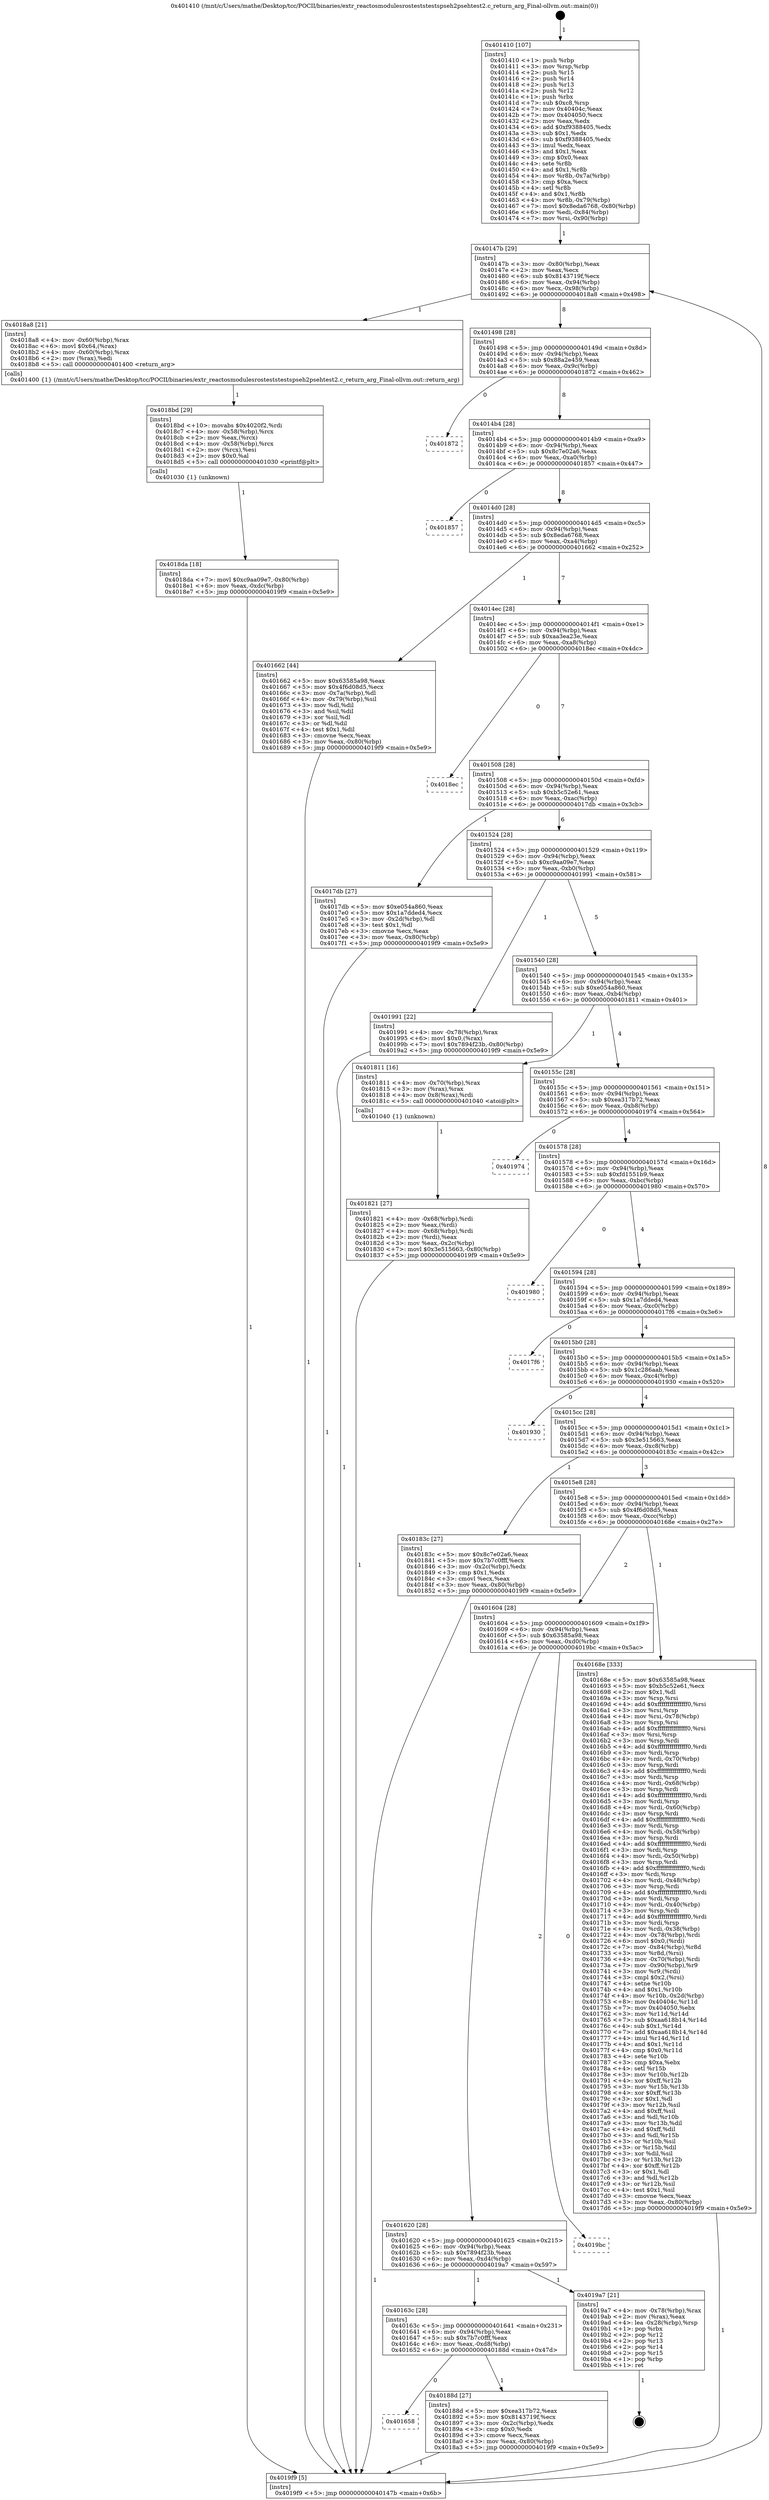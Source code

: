digraph "0x401410" {
  label = "0x401410 (/mnt/c/Users/mathe/Desktop/tcc/POCII/binaries/extr_reactosmodulesrosteststestspseh2psehtest2.c_return_arg_Final-ollvm.out::main(0))"
  labelloc = "t"
  node[shape=record]

  Entry [label="",width=0.3,height=0.3,shape=circle,fillcolor=black,style=filled]
  "0x40147b" [label="{
     0x40147b [29]\l
     | [instrs]\l
     &nbsp;&nbsp;0x40147b \<+3\>: mov -0x80(%rbp),%eax\l
     &nbsp;&nbsp;0x40147e \<+2\>: mov %eax,%ecx\l
     &nbsp;&nbsp;0x401480 \<+6\>: sub $0x8143719f,%ecx\l
     &nbsp;&nbsp;0x401486 \<+6\>: mov %eax,-0x94(%rbp)\l
     &nbsp;&nbsp;0x40148c \<+6\>: mov %ecx,-0x98(%rbp)\l
     &nbsp;&nbsp;0x401492 \<+6\>: je 00000000004018a8 \<main+0x498\>\l
  }"]
  "0x4018a8" [label="{
     0x4018a8 [21]\l
     | [instrs]\l
     &nbsp;&nbsp;0x4018a8 \<+4\>: mov -0x60(%rbp),%rax\l
     &nbsp;&nbsp;0x4018ac \<+6\>: movl $0x64,(%rax)\l
     &nbsp;&nbsp;0x4018b2 \<+4\>: mov -0x60(%rbp),%rax\l
     &nbsp;&nbsp;0x4018b6 \<+2\>: mov (%rax),%edi\l
     &nbsp;&nbsp;0x4018b8 \<+5\>: call 0000000000401400 \<return_arg\>\l
     | [calls]\l
     &nbsp;&nbsp;0x401400 \{1\} (/mnt/c/Users/mathe/Desktop/tcc/POCII/binaries/extr_reactosmodulesrosteststestspseh2psehtest2.c_return_arg_Final-ollvm.out::return_arg)\l
  }"]
  "0x401498" [label="{
     0x401498 [28]\l
     | [instrs]\l
     &nbsp;&nbsp;0x401498 \<+5\>: jmp 000000000040149d \<main+0x8d\>\l
     &nbsp;&nbsp;0x40149d \<+6\>: mov -0x94(%rbp),%eax\l
     &nbsp;&nbsp;0x4014a3 \<+5\>: sub $0x88a2e459,%eax\l
     &nbsp;&nbsp;0x4014a8 \<+6\>: mov %eax,-0x9c(%rbp)\l
     &nbsp;&nbsp;0x4014ae \<+6\>: je 0000000000401872 \<main+0x462\>\l
  }"]
  Exit [label="",width=0.3,height=0.3,shape=circle,fillcolor=black,style=filled,peripheries=2]
  "0x401872" [label="{
     0x401872\l
  }", style=dashed]
  "0x4014b4" [label="{
     0x4014b4 [28]\l
     | [instrs]\l
     &nbsp;&nbsp;0x4014b4 \<+5\>: jmp 00000000004014b9 \<main+0xa9\>\l
     &nbsp;&nbsp;0x4014b9 \<+6\>: mov -0x94(%rbp),%eax\l
     &nbsp;&nbsp;0x4014bf \<+5\>: sub $0x8c7e02a6,%eax\l
     &nbsp;&nbsp;0x4014c4 \<+6\>: mov %eax,-0xa0(%rbp)\l
     &nbsp;&nbsp;0x4014ca \<+6\>: je 0000000000401857 \<main+0x447\>\l
  }"]
  "0x4018da" [label="{
     0x4018da [18]\l
     | [instrs]\l
     &nbsp;&nbsp;0x4018da \<+7\>: movl $0xc9aa09e7,-0x80(%rbp)\l
     &nbsp;&nbsp;0x4018e1 \<+6\>: mov %eax,-0xdc(%rbp)\l
     &nbsp;&nbsp;0x4018e7 \<+5\>: jmp 00000000004019f9 \<main+0x5e9\>\l
  }"]
  "0x401857" [label="{
     0x401857\l
  }", style=dashed]
  "0x4014d0" [label="{
     0x4014d0 [28]\l
     | [instrs]\l
     &nbsp;&nbsp;0x4014d0 \<+5\>: jmp 00000000004014d5 \<main+0xc5\>\l
     &nbsp;&nbsp;0x4014d5 \<+6\>: mov -0x94(%rbp),%eax\l
     &nbsp;&nbsp;0x4014db \<+5\>: sub $0x8eda6768,%eax\l
     &nbsp;&nbsp;0x4014e0 \<+6\>: mov %eax,-0xa4(%rbp)\l
     &nbsp;&nbsp;0x4014e6 \<+6\>: je 0000000000401662 \<main+0x252\>\l
  }"]
  "0x4018bd" [label="{
     0x4018bd [29]\l
     | [instrs]\l
     &nbsp;&nbsp;0x4018bd \<+10\>: movabs $0x4020f2,%rdi\l
     &nbsp;&nbsp;0x4018c7 \<+4\>: mov -0x58(%rbp),%rcx\l
     &nbsp;&nbsp;0x4018cb \<+2\>: mov %eax,(%rcx)\l
     &nbsp;&nbsp;0x4018cd \<+4\>: mov -0x58(%rbp),%rcx\l
     &nbsp;&nbsp;0x4018d1 \<+2\>: mov (%rcx),%esi\l
     &nbsp;&nbsp;0x4018d3 \<+2\>: mov $0x0,%al\l
     &nbsp;&nbsp;0x4018d5 \<+5\>: call 0000000000401030 \<printf@plt\>\l
     | [calls]\l
     &nbsp;&nbsp;0x401030 \{1\} (unknown)\l
  }"]
  "0x401662" [label="{
     0x401662 [44]\l
     | [instrs]\l
     &nbsp;&nbsp;0x401662 \<+5\>: mov $0x63585a98,%eax\l
     &nbsp;&nbsp;0x401667 \<+5\>: mov $0x4f6d08d5,%ecx\l
     &nbsp;&nbsp;0x40166c \<+3\>: mov -0x7a(%rbp),%dl\l
     &nbsp;&nbsp;0x40166f \<+4\>: mov -0x79(%rbp),%sil\l
     &nbsp;&nbsp;0x401673 \<+3\>: mov %dl,%dil\l
     &nbsp;&nbsp;0x401676 \<+3\>: and %sil,%dil\l
     &nbsp;&nbsp;0x401679 \<+3\>: xor %sil,%dl\l
     &nbsp;&nbsp;0x40167c \<+3\>: or %dl,%dil\l
     &nbsp;&nbsp;0x40167f \<+4\>: test $0x1,%dil\l
     &nbsp;&nbsp;0x401683 \<+3\>: cmovne %ecx,%eax\l
     &nbsp;&nbsp;0x401686 \<+3\>: mov %eax,-0x80(%rbp)\l
     &nbsp;&nbsp;0x401689 \<+5\>: jmp 00000000004019f9 \<main+0x5e9\>\l
  }"]
  "0x4014ec" [label="{
     0x4014ec [28]\l
     | [instrs]\l
     &nbsp;&nbsp;0x4014ec \<+5\>: jmp 00000000004014f1 \<main+0xe1\>\l
     &nbsp;&nbsp;0x4014f1 \<+6\>: mov -0x94(%rbp),%eax\l
     &nbsp;&nbsp;0x4014f7 \<+5\>: sub $0xaa3ea23e,%eax\l
     &nbsp;&nbsp;0x4014fc \<+6\>: mov %eax,-0xa8(%rbp)\l
     &nbsp;&nbsp;0x401502 \<+6\>: je 00000000004018ec \<main+0x4dc\>\l
  }"]
  "0x4019f9" [label="{
     0x4019f9 [5]\l
     | [instrs]\l
     &nbsp;&nbsp;0x4019f9 \<+5\>: jmp 000000000040147b \<main+0x6b\>\l
  }"]
  "0x401410" [label="{
     0x401410 [107]\l
     | [instrs]\l
     &nbsp;&nbsp;0x401410 \<+1\>: push %rbp\l
     &nbsp;&nbsp;0x401411 \<+3\>: mov %rsp,%rbp\l
     &nbsp;&nbsp;0x401414 \<+2\>: push %r15\l
     &nbsp;&nbsp;0x401416 \<+2\>: push %r14\l
     &nbsp;&nbsp;0x401418 \<+2\>: push %r13\l
     &nbsp;&nbsp;0x40141a \<+2\>: push %r12\l
     &nbsp;&nbsp;0x40141c \<+1\>: push %rbx\l
     &nbsp;&nbsp;0x40141d \<+7\>: sub $0xc8,%rsp\l
     &nbsp;&nbsp;0x401424 \<+7\>: mov 0x40404c,%eax\l
     &nbsp;&nbsp;0x40142b \<+7\>: mov 0x404050,%ecx\l
     &nbsp;&nbsp;0x401432 \<+2\>: mov %eax,%edx\l
     &nbsp;&nbsp;0x401434 \<+6\>: add $0xf9388405,%edx\l
     &nbsp;&nbsp;0x40143a \<+3\>: sub $0x1,%edx\l
     &nbsp;&nbsp;0x40143d \<+6\>: sub $0xf9388405,%edx\l
     &nbsp;&nbsp;0x401443 \<+3\>: imul %edx,%eax\l
     &nbsp;&nbsp;0x401446 \<+3\>: and $0x1,%eax\l
     &nbsp;&nbsp;0x401449 \<+3\>: cmp $0x0,%eax\l
     &nbsp;&nbsp;0x40144c \<+4\>: sete %r8b\l
     &nbsp;&nbsp;0x401450 \<+4\>: and $0x1,%r8b\l
     &nbsp;&nbsp;0x401454 \<+4\>: mov %r8b,-0x7a(%rbp)\l
     &nbsp;&nbsp;0x401458 \<+3\>: cmp $0xa,%ecx\l
     &nbsp;&nbsp;0x40145b \<+4\>: setl %r8b\l
     &nbsp;&nbsp;0x40145f \<+4\>: and $0x1,%r8b\l
     &nbsp;&nbsp;0x401463 \<+4\>: mov %r8b,-0x79(%rbp)\l
     &nbsp;&nbsp;0x401467 \<+7\>: movl $0x8eda6768,-0x80(%rbp)\l
     &nbsp;&nbsp;0x40146e \<+6\>: mov %edi,-0x84(%rbp)\l
     &nbsp;&nbsp;0x401474 \<+7\>: mov %rsi,-0x90(%rbp)\l
  }"]
  "0x401658" [label="{
     0x401658\l
  }", style=dashed]
  "0x4018ec" [label="{
     0x4018ec\l
  }", style=dashed]
  "0x401508" [label="{
     0x401508 [28]\l
     | [instrs]\l
     &nbsp;&nbsp;0x401508 \<+5\>: jmp 000000000040150d \<main+0xfd\>\l
     &nbsp;&nbsp;0x40150d \<+6\>: mov -0x94(%rbp),%eax\l
     &nbsp;&nbsp;0x401513 \<+5\>: sub $0xb5c52e61,%eax\l
     &nbsp;&nbsp;0x401518 \<+6\>: mov %eax,-0xac(%rbp)\l
     &nbsp;&nbsp;0x40151e \<+6\>: je 00000000004017db \<main+0x3cb\>\l
  }"]
  "0x40188d" [label="{
     0x40188d [27]\l
     | [instrs]\l
     &nbsp;&nbsp;0x40188d \<+5\>: mov $0xea317b72,%eax\l
     &nbsp;&nbsp;0x401892 \<+5\>: mov $0x8143719f,%ecx\l
     &nbsp;&nbsp;0x401897 \<+3\>: mov -0x2c(%rbp),%edx\l
     &nbsp;&nbsp;0x40189a \<+3\>: cmp $0x0,%edx\l
     &nbsp;&nbsp;0x40189d \<+3\>: cmove %ecx,%eax\l
     &nbsp;&nbsp;0x4018a0 \<+3\>: mov %eax,-0x80(%rbp)\l
     &nbsp;&nbsp;0x4018a3 \<+5\>: jmp 00000000004019f9 \<main+0x5e9\>\l
  }"]
  "0x4017db" [label="{
     0x4017db [27]\l
     | [instrs]\l
     &nbsp;&nbsp;0x4017db \<+5\>: mov $0xe054a860,%eax\l
     &nbsp;&nbsp;0x4017e0 \<+5\>: mov $0x1a7dded4,%ecx\l
     &nbsp;&nbsp;0x4017e5 \<+3\>: mov -0x2d(%rbp),%dl\l
     &nbsp;&nbsp;0x4017e8 \<+3\>: test $0x1,%dl\l
     &nbsp;&nbsp;0x4017eb \<+3\>: cmovne %ecx,%eax\l
     &nbsp;&nbsp;0x4017ee \<+3\>: mov %eax,-0x80(%rbp)\l
     &nbsp;&nbsp;0x4017f1 \<+5\>: jmp 00000000004019f9 \<main+0x5e9\>\l
  }"]
  "0x401524" [label="{
     0x401524 [28]\l
     | [instrs]\l
     &nbsp;&nbsp;0x401524 \<+5\>: jmp 0000000000401529 \<main+0x119\>\l
     &nbsp;&nbsp;0x401529 \<+6\>: mov -0x94(%rbp),%eax\l
     &nbsp;&nbsp;0x40152f \<+5\>: sub $0xc9aa09e7,%eax\l
     &nbsp;&nbsp;0x401534 \<+6\>: mov %eax,-0xb0(%rbp)\l
     &nbsp;&nbsp;0x40153a \<+6\>: je 0000000000401991 \<main+0x581\>\l
  }"]
  "0x40163c" [label="{
     0x40163c [28]\l
     | [instrs]\l
     &nbsp;&nbsp;0x40163c \<+5\>: jmp 0000000000401641 \<main+0x231\>\l
     &nbsp;&nbsp;0x401641 \<+6\>: mov -0x94(%rbp),%eax\l
     &nbsp;&nbsp;0x401647 \<+5\>: sub $0x7b7c0fff,%eax\l
     &nbsp;&nbsp;0x40164c \<+6\>: mov %eax,-0xd8(%rbp)\l
     &nbsp;&nbsp;0x401652 \<+6\>: je 000000000040188d \<main+0x47d\>\l
  }"]
  "0x401991" [label="{
     0x401991 [22]\l
     | [instrs]\l
     &nbsp;&nbsp;0x401991 \<+4\>: mov -0x78(%rbp),%rax\l
     &nbsp;&nbsp;0x401995 \<+6\>: movl $0x0,(%rax)\l
     &nbsp;&nbsp;0x40199b \<+7\>: movl $0x7894f23b,-0x80(%rbp)\l
     &nbsp;&nbsp;0x4019a2 \<+5\>: jmp 00000000004019f9 \<main+0x5e9\>\l
  }"]
  "0x401540" [label="{
     0x401540 [28]\l
     | [instrs]\l
     &nbsp;&nbsp;0x401540 \<+5\>: jmp 0000000000401545 \<main+0x135\>\l
     &nbsp;&nbsp;0x401545 \<+6\>: mov -0x94(%rbp),%eax\l
     &nbsp;&nbsp;0x40154b \<+5\>: sub $0xe054a860,%eax\l
     &nbsp;&nbsp;0x401550 \<+6\>: mov %eax,-0xb4(%rbp)\l
     &nbsp;&nbsp;0x401556 \<+6\>: je 0000000000401811 \<main+0x401\>\l
  }"]
  "0x4019a7" [label="{
     0x4019a7 [21]\l
     | [instrs]\l
     &nbsp;&nbsp;0x4019a7 \<+4\>: mov -0x78(%rbp),%rax\l
     &nbsp;&nbsp;0x4019ab \<+2\>: mov (%rax),%eax\l
     &nbsp;&nbsp;0x4019ad \<+4\>: lea -0x28(%rbp),%rsp\l
     &nbsp;&nbsp;0x4019b1 \<+1\>: pop %rbx\l
     &nbsp;&nbsp;0x4019b2 \<+2\>: pop %r12\l
     &nbsp;&nbsp;0x4019b4 \<+2\>: pop %r13\l
     &nbsp;&nbsp;0x4019b6 \<+2\>: pop %r14\l
     &nbsp;&nbsp;0x4019b8 \<+2\>: pop %r15\l
     &nbsp;&nbsp;0x4019ba \<+1\>: pop %rbp\l
     &nbsp;&nbsp;0x4019bb \<+1\>: ret\l
  }"]
  "0x401811" [label="{
     0x401811 [16]\l
     | [instrs]\l
     &nbsp;&nbsp;0x401811 \<+4\>: mov -0x70(%rbp),%rax\l
     &nbsp;&nbsp;0x401815 \<+3\>: mov (%rax),%rax\l
     &nbsp;&nbsp;0x401818 \<+4\>: mov 0x8(%rax),%rdi\l
     &nbsp;&nbsp;0x40181c \<+5\>: call 0000000000401040 \<atoi@plt\>\l
     | [calls]\l
     &nbsp;&nbsp;0x401040 \{1\} (unknown)\l
  }"]
  "0x40155c" [label="{
     0x40155c [28]\l
     | [instrs]\l
     &nbsp;&nbsp;0x40155c \<+5\>: jmp 0000000000401561 \<main+0x151\>\l
     &nbsp;&nbsp;0x401561 \<+6\>: mov -0x94(%rbp),%eax\l
     &nbsp;&nbsp;0x401567 \<+5\>: sub $0xea317b72,%eax\l
     &nbsp;&nbsp;0x40156c \<+6\>: mov %eax,-0xb8(%rbp)\l
     &nbsp;&nbsp;0x401572 \<+6\>: je 0000000000401974 \<main+0x564\>\l
  }"]
  "0x401620" [label="{
     0x401620 [28]\l
     | [instrs]\l
     &nbsp;&nbsp;0x401620 \<+5\>: jmp 0000000000401625 \<main+0x215\>\l
     &nbsp;&nbsp;0x401625 \<+6\>: mov -0x94(%rbp),%eax\l
     &nbsp;&nbsp;0x40162b \<+5\>: sub $0x7894f23b,%eax\l
     &nbsp;&nbsp;0x401630 \<+6\>: mov %eax,-0xd4(%rbp)\l
     &nbsp;&nbsp;0x401636 \<+6\>: je 00000000004019a7 \<main+0x597\>\l
  }"]
  "0x401974" [label="{
     0x401974\l
  }", style=dashed]
  "0x401578" [label="{
     0x401578 [28]\l
     | [instrs]\l
     &nbsp;&nbsp;0x401578 \<+5\>: jmp 000000000040157d \<main+0x16d\>\l
     &nbsp;&nbsp;0x40157d \<+6\>: mov -0x94(%rbp),%eax\l
     &nbsp;&nbsp;0x401583 \<+5\>: sub $0xfd1551b9,%eax\l
     &nbsp;&nbsp;0x401588 \<+6\>: mov %eax,-0xbc(%rbp)\l
     &nbsp;&nbsp;0x40158e \<+6\>: je 0000000000401980 \<main+0x570\>\l
  }"]
  "0x4019bc" [label="{
     0x4019bc\l
  }", style=dashed]
  "0x401980" [label="{
     0x401980\l
  }", style=dashed]
  "0x401594" [label="{
     0x401594 [28]\l
     | [instrs]\l
     &nbsp;&nbsp;0x401594 \<+5\>: jmp 0000000000401599 \<main+0x189\>\l
     &nbsp;&nbsp;0x401599 \<+6\>: mov -0x94(%rbp),%eax\l
     &nbsp;&nbsp;0x40159f \<+5\>: sub $0x1a7dded4,%eax\l
     &nbsp;&nbsp;0x4015a4 \<+6\>: mov %eax,-0xc0(%rbp)\l
     &nbsp;&nbsp;0x4015aa \<+6\>: je 00000000004017f6 \<main+0x3e6\>\l
  }"]
  "0x401821" [label="{
     0x401821 [27]\l
     | [instrs]\l
     &nbsp;&nbsp;0x401821 \<+4\>: mov -0x68(%rbp),%rdi\l
     &nbsp;&nbsp;0x401825 \<+2\>: mov %eax,(%rdi)\l
     &nbsp;&nbsp;0x401827 \<+4\>: mov -0x68(%rbp),%rdi\l
     &nbsp;&nbsp;0x40182b \<+2\>: mov (%rdi),%eax\l
     &nbsp;&nbsp;0x40182d \<+3\>: mov %eax,-0x2c(%rbp)\l
     &nbsp;&nbsp;0x401830 \<+7\>: movl $0x3e515663,-0x80(%rbp)\l
     &nbsp;&nbsp;0x401837 \<+5\>: jmp 00000000004019f9 \<main+0x5e9\>\l
  }"]
  "0x4017f6" [label="{
     0x4017f6\l
  }", style=dashed]
  "0x4015b0" [label="{
     0x4015b0 [28]\l
     | [instrs]\l
     &nbsp;&nbsp;0x4015b0 \<+5\>: jmp 00000000004015b5 \<main+0x1a5\>\l
     &nbsp;&nbsp;0x4015b5 \<+6\>: mov -0x94(%rbp),%eax\l
     &nbsp;&nbsp;0x4015bb \<+5\>: sub $0x1c286aab,%eax\l
     &nbsp;&nbsp;0x4015c0 \<+6\>: mov %eax,-0xc4(%rbp)\l
     &nbsp;&nbsp;0x4015c6 \<+6\>: je 0000000000401930 \<main+0x520\>\l
  }"]
  "0x401604" [label="{
     0x401604 [28]\l
     | [instrs]\l
     &nbsp;&nbsp;0x401604 \<+5\>: jmp 0000000000401609 \<main+0x1f9\>\l
     &nbsp;&nbsp;0x401609 \<+6\>: mov -0x94(%rbp),%eax\l
     &nbsp;&nbsp;0x40160f \<+5\>: sub $0x63585a98,%eax\l
     &nbsp;&nbsp;0x401614 \<+6\>: mov %eax,-0xd0(%rbp)\l
     &nbsp;&nbsp;0x40161a \<+6\>: je 00000000004019bc \<main+0x5ac\>\l
  }"]
  "0x401930" [label="{
     0x401930\l
  }", style=dashed]
  "0x4015cc" [label="{
     0x4015cc [28]\l
     | [instrs]\l
     &nbsp;&nbsp;0x4015cc \<+5\>: jmp 00000000004015d1 \<main+0x1c1\>\l
     &nbsp;&nbsp;0x4015d1 \<+6\>: mov -0x94(%rbp),%eax\l
     &nbsp;&nbsp;0x4015d7 \<+5\>: sub $0x3e515663,%eax\l
     &nbsp;&nbsp;0x4015dc \<+6\>: mov %eax,-0xc8(%rbp)\l
     &nbsp;&nbsp;0x4015e2 \<+6\>: je 000000000040183c \<main+0x42c\>\l
  }"]
  "0x40168e" [label="{
     0x40168e [333]\l
     | [instrs]\l
     &nbsp;&nbsp;0x40168e \<+5\>: mov $0x63585a98,%eax\l
     &nbsp;&nbsp;0x401693 \<+5\>: mov $0xb5c52e61,%ecx\l
     &nbsp;&nbsp;0x401698 \<+2\>: mov $0x1,%dl\l
     &nbsp;&nbsp;0x40169a \<+3\>: mov %rsp,%rsi\l
     &nbsp;&nbsp;0x40169d \<+4\>: add $0xfffffffffffffff0,%rsi\l
     &nbsp;&nbsp;0x4016a1 \<+3\>: mov %rsi,%rsp\l
     &nbsp;&nbsp;0x4016a4 \<+4\>: mov %rsi,-0x78(%rbp)\l
     &nbsp;&nbsp;0x4016a8 \<+3\>: mov %rsp,%rsi\l
     &nbsp;&nbsp;0x4016ab \<+4\>: add $0xfffffffffffffff0,%rsi\l
     &nbsp;&nbsp;0x4016af \<+3\>: mov %rsi,%rsp\l
     &nbsp;&nbsp;0x4016b2 \<+3\>: mov %rsp,%rdi\l
     &nbsp;&nbsp;0x4016b5 \<+4\>: add $0xfffffffffffffff0,%rdi\l
     &nbsp;&nbsp;0x4016b9 \<+3\>: mov %rdi,%rsp\l
     &nbsp;&nbsp;0x4016bc \<+4\>: mov %rdi,-0x70(%rbp)\l
     &nbsp;&nbsp;0x4016c0 \<+3\>: mov %rsp,%rdi\l
     &nbsp;&nbsp;0x4016c3 \<+4\>: add $0xfffffffffffffff0,%rdi\l
     &nbsp;&nbsp;0x4016c7 \<+3\>: mov %rdi,%rsp\l
     &nbsp;&nbsp;0x4016ca \<+4\>: mov %rdi,-0x68(%rbp)\l
     &nbsp;&nbsp;0x4016ce \<+3\>: mov %rsp,%rdi\l
     &nbsp;&nbsp;0x4016d1 \<+4\>: add $0xfffffffffffffff0,%rdi\l
     &nbsp;&nbsp;0x4016d5 \<+3\>: mov %rdi,%rsp\l
     &nbsp;&nbsp;0x4016d8 \<+4\>: mov %rdi,-0x60(%rbp)\l
     &nbsp;&nbsp;0x4016dc \<+3\>: mov %rsp,%rdi\l
     &nbsp;&nbsp;0x4016df \<+4\>: add $0xfffffffffffffff0,%rdi\l
     &nbsp;&nbsp;0x4016e3 \<+3\>: mov %rdi,%rsp\l
     &nbsp;&nbsp;0x4016e6 \<+4\>: mov %rdi,-0x58(%rbp)\l
     &nbsp;&nbsp;0x4016ea \<+3\>: mov %rsp,%rdi\l
     &nbsp;&nbsp;0x4016ed \<+4\>: add $0xfffffffffffffff0,%rdi\l
     &nbsp;&nbsp;0x4016f1 \<+3\>: mov %rdi,%rsp\l
     &nbsp;&nbsp;0x4016f4 \<+4\>: mov %rdi,-0x50(%rbp)\l
     &nbsp;&nbsp;0x4016f8 \<+3\>: mov %rsp,%rdi\l
     &nbsp;&nbsp;0x4016fb \<+4\>: add $0xfffffffffffffff0,%rdi\l
     &nbsp;&nbsp;0x4016ff \<+3\>: mov %rdi,%rsp\l
     &nbsp;&nbsp;0x401702 \<+4\>: mov %rdi,-0x48(%rbp)\l
     &nbsp;&nbsp;0x401706 \<+3\>: mov %rsp,%rdi\l
     &nbsp;&nbsp;0x401709 \<+4\>: add $0xfffffffffffffff0,%rdi\l
     &nbsp;&nbsp;0x40170d \<+3\>: mov %rdi,%rsp\l
     &nbsp;&nbsp;0x401710 \<+4\>: mov %rdi,-0x40(%rbp)\l
     &nbsp;&nbsp;0x401714 \<+3\>: mov %rsp,%rdi\l
     &nbsp;&nbsp;0x401717 \<+4\>: add $0xfffffffffffffff0,%rdi\l
     &nbsp;&nbsp;0x40171b \<+3\>: mov %rdi,%rsp\l
     &nbsp;&nbsp;0x40171e \<+4\>: mov %rdi,-0x38(%rbp)\l
     &nbsp;&nbsp;0x401722 \<+4\>: mov -0x78(%rbp),%rdi\l
     &nbsp;&nbsp;0x401726 \<+6\>: movl $0x0,(%rdi)\l
     &nbsp;&nbsp;0x40172c \<+7\>: mov -0x84(%rbp),%r8d\l
     &nbsp;&nbsp;0x401733 \<+3\>: mov %r8d,(%rsi)\l
     &nbsp;&nbsp;0x401736 \<+4\>: mov -0x70(%rbp),%rdi\l
     &nbsp;&nbsp;0x40173a \<+7\>: mov -0x90(%rbp),%r9\l
     &nbsp;&nbsp;0x401741 \<+3\>: mov %r9,(%rdi)\l
     &nbsp;&nbsp;0x401744 \<+3\>: cmpl $0x2,(%rsi)\l
     &nbsp;&nbsp;0x401747 \<+4\>: setne %r10b\l
     &nbsp;&nbsp;0x40174b \<+4\>: and $0x1,%r10b\l
     &nbsp;&nbsp;0x40174f \<+4\>: mov %r10b,-0x2d(%rbp)\l
     &nbsp;&nbsp;0x401753 \<+8\>: mov 0x40404c,%r11d\l
     &nbsp;&nbsp;0x40175b \<+7\>: mov 0x404050,%ebx\l
     &nbsp;&nbsp;0x401762 \<+3\>: mov %r11d,%r14d\l
     &nbsp;&nbsp;0x401765 \<+7\>: sub $0xaa618b14,%r14d\l
     &nbsp;&nbsp;0x40176c \<+4\>: sub $0x1,%r14d\l
     &nbsp;&nbsp;0x401770 \<+7\>: add $0xaa618b14,%r14d\l
     &nbsp;&nbsp;0x401777 \<+4\>: imul %r14d,%r11d\l
     &nbsp;&nbsp;0x40177b \<+4\>: and $0x1,%r11d\l
     &nbsp;&nbsp;0x40177f \<+4\>: cmp $0x0,%r11d\l
     &nbsp;&nbsp;0x401783 \<+4\>: sete %r10b\l
     &nbsp;&nbsp;0x401787 \<+3\>: cmp $0xa,%ebx\l
     &nbsp;&nbsp;0x40178a \<+4\>: setl %r15b\l
     &nbsp;&nbsp;0x40178e \<+3\>: mov %r10b,%r12b\l
     &nbsp;&nbsp;0x401791 \<+4\>: xor $0xff,%r12b\l
     &nbsp;&nbsp;0x401795 \<+3\>: mov %r15b,%r13b\l
     &nbsp;&nbsp;0x401798 \<+4\>: xor $0xff,%r13b\l
     &nbsp;&nbsp;0x40179c \<+3\>: xor $0x1,%dl\l
     &nbsp;&nbsp;0x40179f \<+3\>: mov %r12b,%sil\l
     &nbsp;&nbsp;0x4017a2 \<+4\>: and $0xff,%sil\l
     &nbsp;&nbsp;0x4017a6 \<+3\>: and %dl,%r10b\l
     &nbsp;&nbsp;0x4017a9 \<+3\>: mov %r13b,%dil\l
     &nbsp;&nbsp;0x4017ac \<+4\>: and $0xff,%dil\l
     &nbsp;&nbsp;0x4017b0 \<+3\>: and %dl,%r15b\l
     &nbsp;&nbsp;0x4017b3 \<+3\>: or %r10b,%sil\l
     &nbsp;&nbsp;0x4017b6 \<+3\>: or %r15b,%dil\l
     &nbsp;&nbsp;0x4017b9 \<+3\>: xor %dil,%sil\l
     &nbsp;&nbsp;0x4017bc \<+3\>: or %r13b,%r12b\l
     &nbsp;&nbsp;0x4017bf \<+4\>: xor $0xff,%r12b\l
     &nbsp;&nbsp;0x4017c3 \<+3\>: or $0x1,%dl\l
     &nbsp;&nbsp;0x4017c6 \<+3\>: and %dl,%r12b\l
     &nbsp;&nbsp;0x4017c9 \<+3\>: or %r12b,%sil\l
     &nbsp;&nbsp;0x4017cc \<+4\>: test $0x1,%sil\l
     &nbsp;&nbsp;0x4017d0 \<+3\>: cmovne %ecx,%eax\l
     &nbsp;&nbsp;0x4017d3 \<+3\>: mov %eax,-0x80(%rbp)\l
     &nbsp;&nbsp;0x4017d6 \<+5\>: jmp 00000000004019f9 \<main+0x5e9\>\l
  }"]
  "0x40183c" [label="{
     0x40183c [27]\l
     | [instrs]\l
     &nbsp;&nbsp;0x40183c \<+5\>: mov $0x8c7e02a6,%eax\l
     &nbsp;&nbsp;0x401841 \<+5\>: mov $0x7b7c0fff,%ecx\l
     &nbsp;&nbsp;0x401846 \<+3\>: mov -0x2c(%rbp),%edx\l
     &nbsp;&nbsp;0x401849 \<+3\>: cmp $0x1,%edx\l
     &nbsp;&nbsp;0x40184c \<+3\>: cmovl %ecx,%eax\l
     &nbsp;&nbsp;0x40184f \<+3\>: mov %eax,-0x80(%rbp)\l
     &nbsp;&nbsp;0x401852 \<+5\>: jmp 00000000004019f9 \<main+0x5e9\>\l
  }"]
  "0x4015e8" [label="{
     0x4015e8 [28]\l
     | [instrs]\l
     &nbsp;&nbsp;0x4015e8 \<+5\>: jmp 00000000004015ed \<main+0x1dd\>\l
     &nbsp;&nbsp;0x4015ed \<+6\>: mov -0x94(%rbp),%eax\l
     &nbsp;&nbsp;0x4015f3 \<+5\>: sub $0x4f6d08d5,%eax\l
     &nbsp;&nbsp;0x4015f8 \<+6\>: mov %eax,-0xcc(%rbp)\l
     &nbsp;&nbsp;0x4015fe \<+6\>: je 000000000040168e \<main+0x27e\>\l
  }"]
  Entry -> "0x401410" [label=" 1"]
  "0x40147b" -> "0x4018a8" [label=" 1"]
  "0x40147b" -> "0x401498" [label=" 8"]
  "0x4019a7" -> Exit [label=" 1"]
  "0x401498" -> "0x401872" [label=" 0"]
  "0x401498" -> "0x4014b4" [label=" 8"]
  "0x401991" -> "0x4019f9" [label=" 1"]
  "0x4014b4" -> "0x401857" [label=" 0"]
  "0x4014b4" -> "0x4014d0" [label=" 8"]
  "0x4018da" -> "0x4019f9" [label=" 1"]
  "0x4014d0" -> "0x401662" [label=" 1"]
  "0x4014d0" -> "0x4014ec" [label=" 7"]
  "0x401662" -> "0x4019f9" [label=" 1"]
  "0x401410" -> "0x40147b" [label=" 1"]
  "0x4019f9" -> "0x40147b" [label=" 8"]
  "0x4018bd" -> "0x4018da" [label=" 1"]
  "0x4014ec" -> "0x4018ec" [label=" 0"]
  "0x4014ec" -> "0x401508" [label=" 7"]
  "0x4018a8" -> "0x4018bd" [label=" 1"]
  "0x401508" -> "0x4017db" [label=" 1"]
  "0x401508" -> "0x401524" [label=" 6"]
  "0x40188d" -> "0x4019f9" [label=" 1"]
  "0x401524" -> "0x401991" [label=" 1"]
  "0x401524" -> "0x401540" [label=" 5"]
  "0x40163c" -> "0x40188d" [label=" 1"]
  "0x401540" -> "0x401811" [label=" 1"]
  "0x401540" -> "0x40155c" [label=" 4"]
  "0x40163c" -> "0x401658" [label=" 0"]
  "0x40155c" -> "0x401974" [label=" 0"]
  "0x40155c" -> "0x401578" [label=" 4"]
  "0x401620" -> "0x4019a7" [label=" 1"]
  "0x401578" -> "0x401980" [label=" 0"]
  "0x401578" -> "0x401594" [label=" 4"]
  "0x401620" -> "0x40163c" [label=" 1"]
  "0x401594" -> "0x4017f6" [label=" 0"]
  "0x401594" -> "0x4015b0" [label=" 4"]
  "0x401604" -> "0x4019bc" [label=" 0"]
  "0x4015b0" -> "0x401930" [label=" 0"]
  "0x4015b0" -> "0x4015cc" [label=" 4"]
  "0x40183c" -> "0x4019f9" [label=" 1"]
  "0x4015cc" -> "0x40183c" [label=" 1"]
  "0x4015cc" -> "0x4015e8" [label=" 3"]
  "0x401821" -> "0x4019f9" [label=" 1"]
  "0x4015e8" -> "0x40168e" [label=" 1"]
  "0x4015e8" -> "0x401604" [label=" 2"]
  "0x401604" -> "0x401620" [label=" 2"]
  "0x40168e" -> "0x4019f9" [label=" 1"]
  "0x4017db" -> "0x4019f9" [label=" 1"]
  "0x401811" -> "0x401821" [label=" 1"]
}
